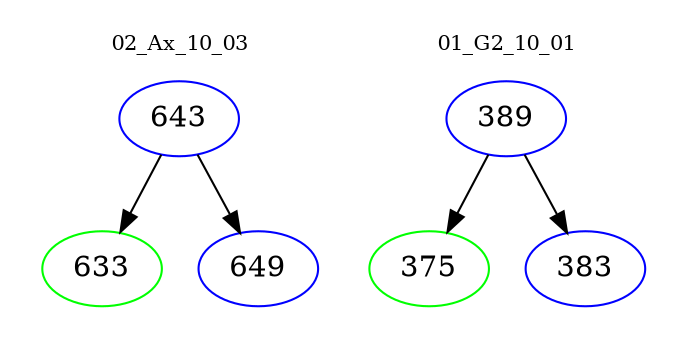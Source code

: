 digraph{
subgraph cluster_0 {
color = white
label = "02_Ax_10_03";
fontsize=10;
T0_643 [label="643", color="blue"]
T0_643 -> T0_633 [color="black"]
T0_633 [label="633", color="green"]
T0_643 -> T0_649 [color="black"]
T0_649 [label="649", color="blue"]
}
subgraph cluster_1 {
color = white
label = "01_G2_10_01";
fontsize=10;
T1_389 [label="389", color="blue"]
T1_389 -> T1_375 [color="black"]
T1_375 [label="375", color="green"]
T1_389 -> T1_383 [color="black"]
T1_383 [label="383", color="blue"]
}
}
